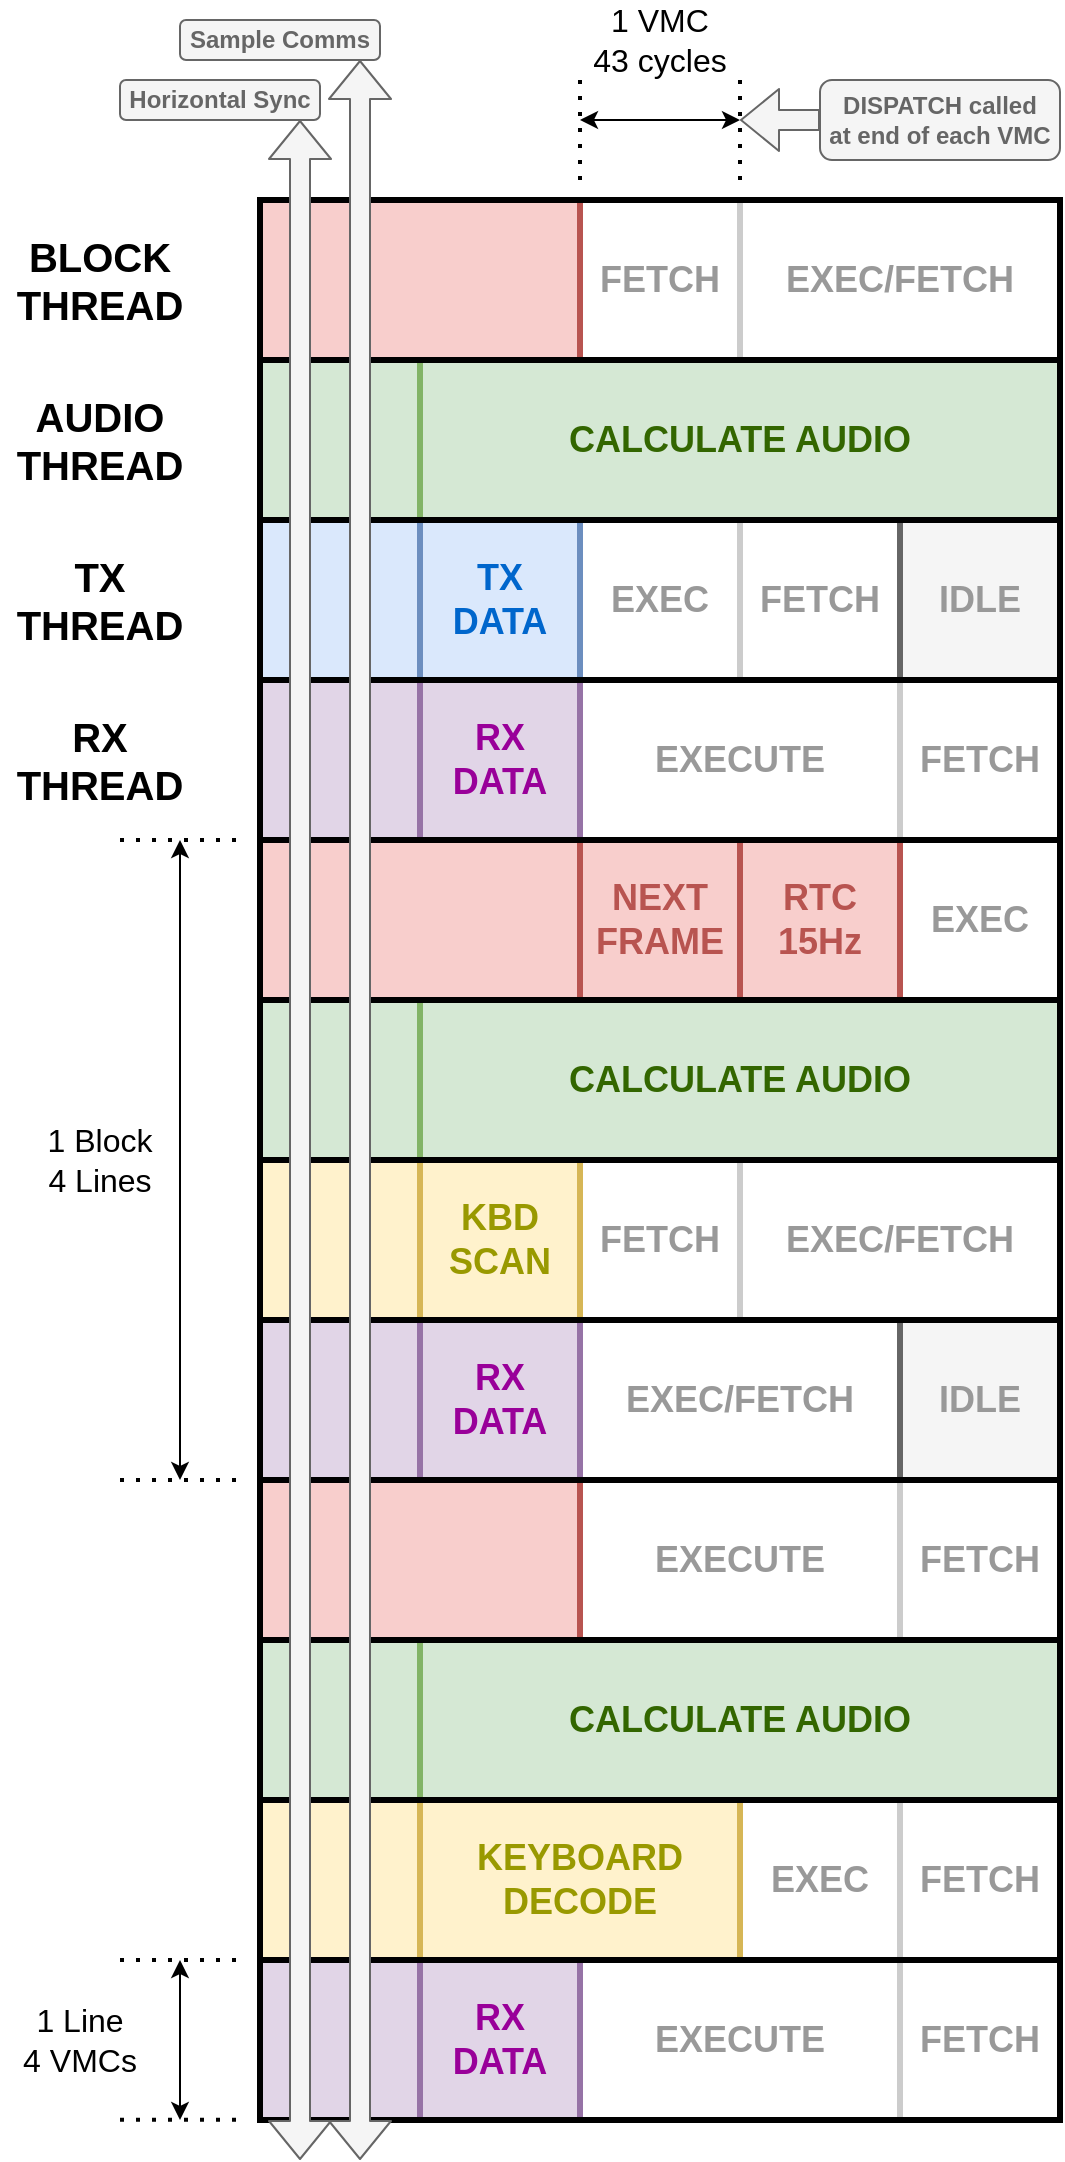 <mxfile version="14.6.13" type="device"><diagram id="gTCB5Frday_FBcNrK8IL" name="Page-1"><mxGraphModel dx="1351" dy="1957" grid="1" gridSize="10" guides="1" tooltips="1" connect="1" arrows="1" fold="1" page="1" pageScale="1" pageWidth="850" pageHeight="1100" math="0" shadow="0"><root><mxCell id="0"/><mxCell id="1" parent="0"/><mxCell id="jKA1xTErm6TpshTIg_mM-256" value="&lt;b&gt;&lt;font style=&quot;font-size: 18px&quot; color=&quot;#999999&quot;&gt;FETCH&lt;/font&gt;&lt;/b&gt;" style="whiteSpace=wrap;html=1;aspect=fixed;strokeWidth=3;strokeColor=#CCCCCC;" vertex="1" parent="1"><mxGeometry x="560" y="-100" width="80" height="80" as="geometry"/></mxCell><mxCell id="jKA1xTErm6TpshTIg_mM-257" value="&lt;b&gt;&lt;font color=&quot;#999999&quot; style=&quot;font-size: 18px&quot;&gt;EXECUTE&lt;/font&gt;&lt;/b&gt;" style="rounded=0;whiteSpace=wrap;html=1;strokeWidth=3;strokeColor=#CCCCCC;" vertex="1" parent="1"><mxGeometry x="400" y="-100" width="160" height="80" as="geometry"/></mxCell><mxCell id="jKA1xTErm6TpshTIg_mM-254" value="&lt;b&gt;&lt;font style=&quot;font-size: 18px&quot; color=&quot;#999999&quot;&gt;EXEC&lt;/font&gt;&lt;/b&gt;" style="whiteSpace=wrap;html=1;aspect=fixed;strokeWidth=3;strokeColor=#CCCCCC;" vertex="1" parent="1"><mxGeometry x="480" y="-180" width="80" height="80" as="geometry"/></mxCell><mxCell id="jKA1xTErm6TpshTIg_mM-255" value="&lt;b&gt;&lt;font style=&quot;font-size: 18px&quot; color=&quot;#999999&quot;&gt;FETCH&lt;/font&gt;&lt;/b&gt;" style="whiteSpace=wrap;html=1;aspect=fixed;strokeWidth=3;strokeColor=#CCCCCC;" vertex="1" parent="1"><mxGeometry x="560" y="-180" width="80" height="80" as="geometry"/></mxCell><mxCell id="jKA1xTErm6TpshTIg_mM-252" value="&lt;b&gt;&lt;font color=&quot;#999999&quot; style=&quot;font-size: 18px&quot;&gt;EXECUTE&lt;/font&gt;&lt;/b&gt;" style="rounded=0;whiteSpace=wrap;html=1;strokeWidth=3;strokeColor=#CCCCCC;" vertex="1" parent="1"><mxGeometry x="400" y="-340" width="160" height="80" as="geometry"/></mxCell><mxCell id="jKA1xTErm6TpshTIg_mM-253" value="&lt;b&gt;&lt;font style=&quot;font-size: 18px&quot; color=&quot;#999999&quot;&gt;FETCH&lt;/font&gt;&lt;/b&gt;" style="whiteSpace=wrap;html=1;aspect=fixed;strokeWidth=3;strokeColor=#CCCCCC;" vertex="1" parent="1"><mxGeometry x="560" y="-340" width="80" height="80" as="geometry"/></mxCell><mxCell id="jKA1xTErm6TpshTIg_mM-250" value="&lt;b&gt;&lt;font color=&quot;#999999&quot; style=&quot;font-size: 18px&quot;&gt;EXEC/FETCH&lt;/font&gt;&lt;/b&gt;" style="rounded=0;whiteSpace=wrap;html=1;strokeWidth=3;strokeColor=#CCCCCC;" vertex="1" parent="1"><mxGeometry x="400" y="-420" width="160" height="80" as="geometry"/></mxCell><mxCell id="jKA1xTErm6TpshTIg_mM-251" value="&lt;b&gt;&lt;font style=&quot;font-size: 18px&quot; color=&quot;#999999&quot;&gt;IDLE&lt;/font&gt;&lt;/b&gt;" style="whiteSpace=wrap;html=1;aspect=fixed;strokeWidth=3;strokeColor=#666666;fillColor=#f5f5f5;fontColor=#333333;" vertex="1" parent="1"><mxGeometry x="560" y="-420" width="80" height="80" as="geometry"/></mxCell><mxCell id="jKA1xTErm6TpshTIg_mM-247" value="&lt;b&gt;&lt;font style=&quot;font-size: 18px&quot; color=&quot;#999999&quot;&gt;FETCH&lt;/font&gt;&lt;/b&gt;" style="whiteSpace=wrap;html=1;aspect=fixed;strokeWidth=3;strokeColor=#CCCCCC;" vertex="1" parent="1"><mxGeometry x="400" y="-500" width="80" height="80" as="geometry"/></mxCell><mxCell id="jKA1xTErm6TpshTIg_mM-249" value="&lt;b&gt;&lt;font color=&quot;#999999&quot; style=&quot;font-size: 18px&quot;&gt;EXEC/FETCH&lt;/font&gt;&lt;/b&gt;" style="rounded=0;whiteSpace=wrap;html=1;strokeWidth=3;strokeColor=#CCCCCC;" vertex="1" parent="1"><mxGeometry x="480" y="-500" width="160" height="80" as="geometry"/></mxCell><mxCell id="jKA1xTErm6TpshTIg_mM-246" value="&lt;b&gt;&lt;font style=&quot;font-size: 18px&quot; color=&quot;#999999&quot;&gt;EXEC&lt;/font&gt;&lt;/b&gt;" style="whiteSpace=wrap;html=1;aspect=fixed;strokeWidth=3;strokeColor=#CCCCCC;" vertex="1" parent="1"><mxGeometry x="560" y="-660" width="80" height="80" as="geometry"/></mxCell><mxCell id="jKA1xTErm6TpshTIg_mM-243" value="&lt;b&gt;&lt;font color=&quot;#999999&quot; style=&quot;font-size: 18px&quot;&gt;EXECUTE&lt;/font&gt;&lt;/b&gt;" style="rounded=0;whiteSpace=wrap;html=1;strokeWidth=3;strokeColor=#CCCCCC;" vertex="1" parent="1"><mxGeometry x="400" y="-740" width="160" height="80" as="geometry"/></mxCell><mxCell id="jKA1xTErm6TpshTIg_mM-241" value="&lt;b&gt;&lt;font style=&quot;font-size: 18px&quot; color=&quot;#999999&quot;&gt;FETCH&lt;/font&gt;&lt;/b&gt;" style="whiteSpace=wrap;html=1;aspect=fixed;strokeWidth=3;strokeColor=#CCCCCC;" vertex="1" parent="1"><mxGeometry x="480" y="-820" width="80" height="80" as="geometry"/></mxCell><mxCell id="jKA1xTErm6TpshTIg_mM-242" value="&lt;b&gt;&lt;font style=&quot;font-size: 18px&quot; color=&quot;#999999&quot;&gt;IDLE&lt;/font&gt;&lt;/b&gt;" style="whiteSpace=wrap;html=1;aspect=fixed;strokeWidth=3;strokeColor=#666666;fillColor=#f5f5f5;fontColor=#333333;" vertex="1" parent="1"><mxGeometry x="560" y="-820" width="80" height="80" as="geometry"/></mxCell><mxCell id="jKA1xTErm6TpshTIg_mM-218" value="&lt;b&gt;&lt;font style=&quot;font-size: 18px&quot; color=&quot;#999999&quot;&gt;FETCH&lt;/font&gt;&lt;/b&gt;" style="whiteSpace=wrap;html=1;aspect=fixed;strokeWidth=3;strokeColor=#CCCCCC;" vertex="1" parent="1"><mxGeometry x="400" y="-980" width="80" height="80" as="geometry"/></mxCell><mxCell id="jKA1xTErm6TpshTIg_mM-239" value="&lt;b&gt;&lt;font color=&quot;#999999&quot; style=&quot;font-size: 18px&quot;&gt;EXEC/FETCH&lt;/font&gt;&lt;/b&gt;" style="rounded=0;whiteSpace=wrap;html=1;strokeWidth=3;strokeColor=#CCCCCC;" vertex="1" parent="1"><mxGeometry x="480" y="-980" width="160" height="80" as="geometry"/></mxCell><mxCell id="jKA1xTErm6TpshTIg_mM-240" value="&lt;b&gt;&lt;font style=&quot;font-size: 18px&quot; color=&quot;#999999&quot;&gt;EXEC&lt;/font&gt;&lt;/b&gt;" style="whiteSpace=wrap;html=1;aspect=fixed;strokeWidth=3;strokeColor=#CCCCCC;" vertex="1" parent="1"><mxGeometry x="400" y="-820" width="80" height="80" as="geometry"/></mxCell><mxCell id="jKA1xTErm6TpshTIg_mM-244" value="&lt;b&gt;&lt;font style=&quot;font-size: 18px&quot; color=&quot;#999999&quot;&gt;FETCH&lt;/font&gt;&lt;/b&gt;" style="whiteSpace=wrap;html=1;aspect=fixed;strokeWidth=3;strokeColor=#CCCCCC;" vertex="1" parent="1"><mxGeometry x="560" y="-740" width="80" height="80" as="geometry"/></mxCell><mxCell id="jKA1xTErm6TpshTIg_mM-82" value="&lt;font style=&quot;font-size: 18px&quot; color=&quot;#990099&quot;&gt;&lt;b&gt;&lt;br&gt;&lt;/b&gt;&lt;/font&gt;" style="whiteSpace=wrap;html=1;aspect=fixed;strokeWidth=3;strokeColor=#9673a6;fillColor=#e1d5e7;" vertex="1" parent="1"><mxGeometry x="240" y="-420" width="80" height="80" as="geometry"/></mxCell><mxCell id="jKA1xTErm6TpshTIg_mM-145" value="&lt;b&gt;&lt;font style=&quot;font-size: 18px&quot; color=&quot;#0066cc&quot;&gt;&lt;br&gt;&lt;/font&gt;&lt;/b&gt;" style="whiteSpace=wrap;html=1;aspect=fixed;strokeWidth=3;strokeColor=#d6b656;fillColor=#fff2cc;" vertex="1" parent="1"><mxGeometry x="240" y="-500" width="80" height="80" as="geometry"/></mxCell><mxCell id="jKA1xTErm6TpshTIg_mM-169" value="&lt;div style=&quot;&quot;&gt;&lt;/div&gt;&lt;span style=&quot;color: rgb(0 , 0 , 0) ; font-size: 16px&quot;&gt;&lt;div style=&quot;&quot;&gt;1 VMC&lt;/div&gt;&lt;div style=&quot;&quot;&gt;43 cycles&lt;/div&gt;&lt;/span&gt;" style="text;html=1;strokeColor=none;fillColor=none;align=center;verticalAlign=middle;whiteSpace=wrap;rounded=0;fontColor=#82B366;" vertex="1" parent="1"><mxGeometry x="400" y="-1080" width="80" height="40" as="geometry"/></mxCell><mxCell id="jKA1xTErm6TpshTIg_mM-172" value="" style="whiteSpace=wrap;html=1;aspect=fixed;strokeWidth=3;strokeColor=#CCCCCC;" vertex="1" parent="1"><mxGeometry x="320" y="-740" width="80" height="80" as="geometry"/></mxCell><mxCell id="jKA1xTErm6TpshTIg_mM-185" value="&lt;font style=&quot;font-size: 18px&quot; color=&quot;#990099&quot;&gt;&lt;b&gt;&lt;br&gt;&lt;/b&gt;&lt;/font&gt;" style="whiteSpace=wrap;html=1;aspect=fixed;strokeWidth=3;strokeColor=#9673a6;fillColor=#e1d5e7;" vertex="1" parent="1"><mxGeometry x="240" y="-740" width="80" height="80" as="geometry"/></mxCell><mxCell id="jKA1xTErm6TpshTIg_mM-188" value="&lt;b&gt;&lt;font style=&quot;font-size: 18px&quot; color=&quot;#0066cc&quot;&gt;&lt;br&gt;&lt;/font&gt;&lt;/b&gt;" style="whiteSpace=wrap;html=1;aspect=fixed;strokeWidth=3;strokeColor=#6c8ebf;fillColor=#dae8fc;" vertex="1" parent="1"><mxGeometry x="240" y="-820" width="80" height="80" as="geometry"/></mxCell><mxCell id="jKA1xTErm6TpshTIg_mM-208" value="&lt;font style=&quot;font-size: 18px&quot; color=&quot;#990099&quot;&gt;&lt;b&gt;&lt;br&gt;&lt;/b&gt;&lt;/font&gt;" style="whiteSpace=wrap;html=1;aspect=fixed;strokeWidth=3;strokeColor=#9673a6;fillColor=#e1d5e7;" vertex="1" parent="1"><mxGeometry x="240" y="-100" width="80" height="80" as="geometry"/></mxCell><mxCell id="jKA1xTErm6TpshTIg_mM-209" value="" style="rounded=0;whiteSpace=wrap;html=1;strokeWidth=3;strokeColor=#b85450;fillColor=#f8cecc;" vertex="1" parent="1"><mxGeometry x="240" y="-340" width="160" height="80" as="geometry"/></mxCell><mxCell id="jKA1xTErm6TpshTIg_mM-210" value="" style="whiteSpace=wrap;html=1;aspect=fixed;strokeWidth=3;strokeColor=#82b366;fillColor=#d5e8d4;fontColor=#82B366;" vertex="1" parent="1"><mxGeometry x="240" y="-260" width="80" height="80" as="geometry"/></mxCell><mxCell id="jKA1xTErm6TpshTIg_mM-173" value="&lt;b style=&quot;color: rgb(184 , 84 , 80) ; font-size: 18px&quot;&gt;NEXT&lt;br&gt;FRAME&lt;br&gt;&lt;/b&gt;" style="whiteSpace=wrap;html=1;aspect=fixed;strokeWidth=3;strokeColor=#b85450;fillColor=#f8cecc;" vertex="1" parent="1"><mxGeometry x="400" y="-660" width="80" height="80" as="geometry"/></mxCell><mxCell id="jKA1xTErm6TpshTIg_mM-216" value="&lt;b style=&quot;color: rgb(184 , 84 , 80) ; font-size: 18px&quot;&gt;RTC&lt;br&gt;15Hz&lt;br&gt;&lt;/b&gt;" style="whiteSpace=wrap;html=1;aspect=fixed;strokeWidth=3;strokeColor=#b85450;fillColor=#f8cecc;" vertex="1" parent="1"><mxGeometry x="480" y="-660" width="80" height="80" as="geometry"/></mxCell><mxCell id="jKA1xTErm6TpshTIg_mM-186" value="" style="rounded=0;whiteSpace=wrap;html=1;strokeWidth=3;strokeColor=#b85450;fillColor=#f8cecc;" vertex="1" parent="1"><mxGeometry x="240" y="-980" width="160" height="80" as="geometry"/></mxCell><mxCell id="jKA1xTErm6TpshTIg_mM-187" value="" style="whiteSpace=wrap;html=1;aspect=fixed;strokeWidth=3;strokeColor=#82b366;fillColor=#d5e8d4;fontColor=#82B366;" vertex="1" parent="1"><mxGeometry x="240" y="-900" width="80" height="80" as="geometry"/></mxCell><mxCell id="jKA1xTErm6TpshTIg_mM-217" value="&lt;b style=&quot;color: rgb(51 , 102 , 0) ; font-size: 18px&quot;&gt;CALCULATE AUDIO&lt;/b&gt;" style="rounded=0;whiteSpace=wrap;html=1;strokeWidth=3;strokeColor=#82b366;fillColor=#d5e8d4;" vertex="1" parent="1"><mxGeometry x="320" y="-900" width="320" height="80" as="geometry"/></mxCell><mxCell id="jKA1xTErm6TpshTIg_mM-141" value="" style="rounded=0;whiteSpace=wrap;html=1;strokeWidth=3;strokeColor=#b85450;fillColor=#f8cecc;" vertex="1" parent="1"><mxGeometry x="240" y="-660" width="160" height="80" as="geometry"/></mxCell><mxCell id="jKA1xTErm6TpshTIg_mM-219" value="&lt;b style=&quot;color: rgb(51 , 102 , 0) ; font-size: 18px&quot;&gt;CALCULATE AUDIO&lt;/b&gt;" style="rounded=0;whiteSpace=wrap;html=1;strokeWidth=3;strokeColor=#82b366;fillColor=#d5e8d4;" vertex="1" parent="1"><mxGeometry x="320" y="-580" width="320" height="80" as="geometry"/></mxCell><mxCell id="jKA1xTErm6TpshTIg_mM-143" value="" style="whiteSpace=wrap;html=1;aspect=fixed;strokeWidth=3;strokeColor=#82b366;fillColor=#d5e8d4;fontColor=#82B366;" vertex="1" parent="1"><mxGeometry x="240" y="-580" width="80" height="80" as="geometry"/></mxCell><mxCell id="jKA1xTErm6TpshTIg_mM-105" value="&lt;b&gt;&lt;font style=&quot;font-size: 18px&quot; color=&quot;#999900&quot;&gt;KBD&lt;br&gt;SCAN&lt;br&gt;&lt;/font&gt;&lt;/b&gt;" style="whiteSpace=wrap;html=1;aspect=fixed;strokeWidth=3;strokeColor=#d6b656;fillColor=#fff2cc;" vertex="1" parent="1"><mxGeometry x="320" y="-500" width="80" height="80" as="geometry"/></mxCell><mxCell id="jKA1xTErm6TpshTIg_mM-220" value="&lt;font style=&quot;font-size: 18px&quot; color=&quot;#990099&quot;&gt;&lt;b&gt;RX&lt;br&gt;DATA&lt;br&gt;&lt;/b&gt;&lt;/font&gt;" style="whiteSpace=wrap;html=1;aspect=fixed;strokeWidth=3;strokeColor=#9673a6;fillColor=#e1d5e7;" vertex="1" parent="1"><mxGeometry x="320" y="-420" width="80" height="80" as="geometry"/></mxCell><mxCell id="jKA1xTErm6TpshTIg_mM-221" value="&lt;b&gt;&lt;font style=&quot;font-size: 18px&quot; color=&quot;#0066cc&quot;&gt;TX&lt;br&gt;DATA&lt;br&gt;&lt;/font&gt;&lt;/b&gt;" style="whiteSpace=wrap;html=1;aspect=fixed;strokeWidth=3;strokeColor=#6c8ebf;fillColor=#dae8fc;" vertex="1" parent="1"><mxGeometry x="320" y="-820" width="80" height="80" as="geometry"/></mxCell><mxCell id="jKA1xTErm6TpshTIg_mM-222" value="&lt;font style=&quot;font-size: 18px&quot; color=&quot;#990099&quot;&gt;&lt;b&gt;RX&lt;br&gt;DATA&lt;br&gt;&lt;/b&gt;&lt;/font&gt;" style="whiteSpace=wrap;html=1;aspect=fixed;strokeWidth=3;strokeColor=#9673a6;fillColor=#e1d5e7;" vertex="1" parent="1"><mxGeometry x="320" y="-740" width="80" height="80" as="geometry"/></mxCell><mxCell id="jKA1xTErm6TpshTIg_mM-223" value="&lt;b style=&quot;color: rgb(51 , 102 , 0) ; font-size: 18px&quot;&gt;CALCULATE AUDIO&lt;/b&gt;" style="rounded=0;whiteSpace=wrap;html=1;strokeWidth=3;strokeColor=#82b366;fillColor=#d5e8d4;" vertex="1" parent="1"><mxGeometry x="320" y="-260" width="320" height="80" as="geometry"/></mxCell><mxCell id="jKA1xTErm6TpshTIg_mM-224" value="&lt;b&gt;&lt;font style=&quot;font-size: 18px&quot; color=&quot;#0066cc&quot;&gt;&lt;br&gt;&lt;/font&gt;&lt;/b&gt;" style="whiteSpace=wrap;html=1;aspect=fixed;strokeWidth=3;strokeColor=#d6b656;fillColor=#fff2cc;" vertex="1" parent="1"><mxGeometry x="240" y="-180" width="80" height="80" as="geometry"/></mxCell><mxCell id="jKA1xTErm6TpshTIg_mM-226" value="&lt;b&gt;&lt;font color=&quot;#999900&quot; style=&quot;font-size: 18px&quot;&gt;KEYBOARD&lt;br&gt;DECODE&lt;/font&gt;&lt;/b&gt;" style="rounded=0;whiteSpace=wrap;html=1;strokeWidth=3;strokeColor=#d6b656;fillColor=#fff2cc;" vertex="1" parent="1"><mxGeometry x="320" y="-180" width="160" height="80" as="geometry"/></mxCell><mxCell id="jKA1xTErm6TpshTIg_mM-227" value="&lt;font style=&quot;font-size: 18px&quot; color=&quot;#990099&quot;&gt;&lt;b&gt;RX&lt;br&gt;DATA&lt;br&gt;&lt;/b&gt;&lt;/font&gt;" style="whiteSpace=wrap;html=1;aspect=fixed;strokeWidth=3;strokeColor=#9673a6;fillColor=#e1d5e7;" vertex="1" parent="1"><mxGeometry x="320" y="-100" width="80" height="80" as="geometry"/></mxCell><mxCell id="jKA1xTErm6TpshTIg_mM-228" value="" style="rounded=0;whiteSpace=wrap;html=1;fontColor=#82B366;strokeWidth=3;fillColor=none;" vertex="1" parent="1"><mxGeometry x="240" y="-340" width="400" height="80" as="geometry"/></mxCell><mxCell id="jKA1xTErm6TpshTIg_mM-229" value="" style="rounded=0;whiteSpace=wrap;html=1;fontColor=#82B366;strokeWidth=3;fillColor=none;" vertex="1" parent="1"><mxGeometry x="240" y="-260" width="400" height="80" as="geometry"/></mxCell><mxCell id="jKA1xTErm6TpshTIg_mM-230" value="" style="rounded=0;whiteSpace=wrap;html=1;fontColor=#82B366;strokeWidth=3;fillColor=none;" vertex="1" parent="1"><mxGeometry x="240" y="-420" width="400" height="80" as="geometry"/></mxCell><mxCell id="jKA1xTErm6TpshTIg_mM-231" value="" style="rounded=0;whiteSpace=wrap;html=1;fontColor=#82B366;strokeWidth=3;fillColor=none;" vertex="1" parent="1"><mxGeometry x="240" y="-500" width="400" height="80" as="geometry"/></mxCell><mxCell id="jKA1xTErm6TpshTIg_mM-232" value="" style="rounded=0;whiteSpace=wrap;html=1;fontColor=#82B366;strokeWidth=3;fillColor=none;" vertex="1" parent="1"><mxGeometry x="240" y="-660" width="400" height="80" as="geometry"/></mxCell><mxCell id="jKA1xTErm6TpshTIg_mM-233" value="" style="rounded=0;whiteSpace=wrap;html=1;fontColor=#82B366;strokeWidth=3;fillColor=none;" vertex="1" parent="1"><mxGeometry x="240" y="-580" width="400" height="80" as="geometry"/></mxCell><mxCell id="jKA1xTErm6TpshTIg_mM-234" value="" style="rounded=0;whiteSpace=wrap;html=1;fontColor=#82B366;strokeWidth=3;fillColor=none;" vertex="1" parent="1"><mxGeometry x="240" y="-740" width="400" height="80" as="geometry"/></mxCell><mxCell id="jKA1xTErm6TpshTIg_mM-236" value="" style="rounded=0;whiteSpace=wrap;html=1;fontColor=#82B366;strokeWidth=3;fillColor=none;" vertex="1" parent="1"><mxGeometry x="240" y="-820" width="400" height="80" as="geometry"/></mxCell><mxCell id="jKA1xTErm6TpshTIg_mM-237" value="" style="rounded=0;whiteSpace=wrap;html=1;fontColor=#82B366;strokeWidth=3;fillColor=none;" vertex="1" parent="1"><mxGeometry x="240" y="-900" width="400" height="80" as="geometry"/></mxCell><mxCell id="jKA1xTErm6TpshTIg_mM-238" value="" style="rounded=0;whiteSpace=wrap;html=1;fontColor=#82B366;strokeWidth=3;fillColor=none;" vertex="1" parent="1"><mxGeometry x="240" y="-980" width="400" height="80" as="geometry"/></mxCell><mxCell id="jKA1xTErm6TpshTIg_mM-215" value="" style="rounded=0;whiteSpace=wrap;html=1;fontColor=#82B366;strokeWidth=3;fillColor=none;" vertex="1" parent="1"><mxGeometry x="240" y="-180" width="400" height="80" as="geometry"/></mxCell><mxCell id="jKA1xTErm6TpshTIg_mM-258" value="" style="rounded=0;whiteSpace=wrap;html=1;fontColor=#82B366;strokeWidth=3;fillColor=none;" vertex="1" parent="1"><mxGeometry x="240" y="-100" width="400" height="80" as="geometry"/></mxCell><mxCell id="jKA1xTErm6TpshTIg_mM-259" value="" style="shape=flexArrow;endArrow=classic;startArrow=classic;html=1;fontColor=#82B366;fillColor=#f5f5f5;strokeColor=#666666;" edge="1" parent="1"><mxGeometry width="100" height="100" relative="1" as="geometry"><mxPoint x="260" as="sourcePoint"/><mxPoint x="260" y="-1020" as="targetPoint"/></mxGeometry></mxCell><mxCell id="jKA1xTErm6TpshTIg_mM-260" value="" style="shape=flexArrow;endArrow=classic;startArrow=classic;html=1;fontColor=#82B366;fillColor=#f5f5f5;strokeColor=#666666;" edge="1" parent="1"><mxGeometry width="100" height="100" relative="1" as="geometry"><mxPoint x="290" as="sourcePoint"/><mxPoint x="290" y="-1050" as="targetPoint"/></mxGeometry></mxCell><mxCell id="jKA1xTErm6TpshTIg_mM-261" value="&lt;font color=&quot;#666666&quot;&gt;&lt;b&gt;Horizontal Sync&lt;/b&gt;&lt;/font&gt;" style="rounded=1;whiteSpace=wrap;html=1;fontColor=#333333;strokeWidth=1;fillColor=#f5f5f5;align=center;strokeColor=#666666;" vertex="1" parent="1"><mxGeometry x="170" y="-1040" width="100" height="20" as="geometry"/></mxCell><mxCell id="jKA1xTErm6TpshTIg_mM-264" value="&lt;font color=&quot;#666666&quot;&gt;&lt;b&gt;Sample Comms&lt;/b&gt;&lt;/font&gt;" style="rounded=1;whiteSpace=wrap;html=1;fontColor=#333333;strokeWidth=1;fillColor=#f5f5f5;align=center;strokeColor=#666666;" vertex="1" parent="1"><mxGeometry x="200" y="-1070" width="100" height="20" as="geometry"/></mxCell><mxCell id="jKA1xTErm6TpshTIg_mM-265" value="" style="endArrow=none;dashed=1;html=1;dashPattern=1 3;strokeWidth=2;fontColor=#82B366;" edge="1" parent="1"><mxGeometry width="50" height="50" relative="1" as="geometry"><mxPoint x="400" y="-990" as="sourcePoint"/><mxPoint x="400" y="-1040" as="targetPoint"/></mxGeometry></mxCell><mxCell id="jKA1xTErm6TpshTIg_mM-266" value="" style="endArrow=none;dashed=1;html=1;dashPattern=1 3;strokeWidth=2;fontColor=#82B366;" edge="1" parent="1"><mxGeometry width="50" height="50" relative="1" as="geometry"><mxPoint x="480" y="-990" as="sourcePoint"/><mxPoint x="480" y="-1040" as="targetPoint"/></mxGeometry></mxCell><mxCell id="jKA1xTErm6TpshTIg_mM-267" value="" style="endArrow=classic;startArrow=classic;html=1;fontColor=#82B366;" edge="1" parent="1"><mxGeometry width="50" height="50" relative="1" as="geometry"><mxPoint x="400" y="-1020" as="sourcePoint"/><mxPoint x="480" y="-1020" as="targetPoint"/></mxGeometry></mxCell><mxCell id="jKA1xTErm6TpshTIg_mM-268" value="&lt;div&gt;&lt;/div&gt;&lt;span style=&quot;color: rgb(0 , 0 , 0) ; font-size: 20px&quot;&gt;&lt;div&gt;&lt;span&gt;&lt;b&gt;BLOCK&lt;/b&gt;&lt;/span&gt;&lt;/div&gt;&lt;div&gt;&lt;span&gt;&lt;b&gt;THREAD&lt;/b&gt;&lt;/span&gt;&lt;br&gt;&lt;/div&gt;&lt;/span&gt;" style="text;html=1;strokeColor=none;fillColor=none;align=center;verticalAlign=middle;whiteSpace=wrap;rounded=0;fontColor=#82B366;" vertex="1" parent="1"><mxGeometry x="120" y="-960" width="80" height="40" as="geometry"/></mxCell><mxCell id="jKA1xTErm6TpshTIg_mM-269" value="&lt;div&gt;&lt;/div&gt;&lt;span style=&quot;color: rgb(0 , 0 , 0) ; font-size: 20px&quot;&gt;&lt;div&gt;&lt;span&gt;&lt;b&gt;AUDIO&lt;/b&gt;&lt;/span&gt;&lt;/div&gt;&lt;div&gt;&lt;span&gt;&lt;b&gt;THREAD&lt;/b&gt;&lt;/span&gt;&lt;br&gt;&lt;/div&gt;&lt;/span&gt;" style="text;html=1;strokeColor=none;fillColor=none;align=center;verticalAlign=middle;whiteSpace=wrap;rounded=0;fontColor=#82B366;" vertex="1" parent="1"><mxGeometry x="120" y="-880" width="80" height="40" as="geometry"/></mxCell><mxCell id="jKA1xTErm6TpshTIg_mM-270" value="&lt;div&gt;&lt;/div&gt;&lt;span style=&quot;color: rgb(0 , 0 , 0) ; font-size: 20px&quot;&gt;&lt;div&gt;&lt;span&gt;&lt;b&gt;TX&lt;/b&gt;&lt;/span&gt;&lt;/div&gt;&lt;div&gt;&lt;span&gt;&lt;b&gt;THREAD&lt;/b&gt;&lt;/span&gt;&lt;br&gt;&lt;/div&gt;&lt;/span&gt;" style="text;html=1;strokeColor=none;fillColor=none;align=center;verticalAlign=middle;whiteSpace=wrap;rounded=0;fontColor=#82B366;" vertex="1" parent="1"><mxGeometry x="120" y="-800" width="80" height="40" as="geometry"/></mxCell><mxCell id="jKA1xTErm6TpshTIg_mM-271" value="&lt;div&gt;&lt;/div&gt;&lt;span style=&quot;color: rgb(0 , 0 , 0) ; font-size: 20px&quot;&gt;&lt;div&gt;&lt;span&gt;&lt;b&gt;RX&lt;/b&gt;&lt;/span&gt;&lt;/div&gt;&lt;div&gt;&lt;span&gt;&lt;b&gt;THREAD&lt;/b&gt;&lt;/span&gt;&lt;br&gt;&lt;/div&gt;&lt;/span&gt;" style="text;html=1;strokeColor=none;fillColor=none;align=center;verticalAlign=middle;whiteSpace=wrap;rounded=0;fontColor=#82B366;" vertex="1" parent="1"><mxGeometry x="120" y="-720" width="80" height="40" as="geometry"/></mxCell><mxCell id="jKA1xTErm6TpshTIg_mM-272" value="" style="endArrow=none;dashed=1;html=1;dashPattern=1 3;strokeWidth=2;fontColor=#82B366;" edge="1" parent="1"><mxGeometry width="50" height="50" relative="1" as="geometry"><mxPoint x="170" y="-100" as="sourcePoint"/><mxPoint x="229.86" y="-100" as="targetPoint"/></mxGeometry></mxCell><mxCell id="jKA1xTErm6TpshTIg_mM-273" value="" style="endArrow=none;dashed=1;html=1;dashPattern=1 3;strokeWidth=2;fontColor=#82B366;" edge="1" parent="1"><mxGeometry width="50" height="50" relative="1" as="geometry"><mxPoint x="170" y="-20.13" as="sourcePoint"/><mxPoint x="229.86" y="-20.13" as="targetPoint"/></mxGeometry></mxCell><mxCell id="jKA1xTErm6TpshTIg_mM-274" value="" style="endArrow=classic;startArrow=classic;html=1;fontColor=#82B366;" edge="1" parent="1"><mxGeometry width="50" height="50" relative="1" as="geometry"><mxPoint x="200" y="-100" as="sourcePoint"/><mxPoint x="200" y="-20" as="targetPoint"/></mxGeometry></mxCell><mxCell id="jKA1xTErm6TpshTIg_mM-275" value="&lt;div&gt;&lt;/div&gt;&lt;span style=&quot;color: rgb(0 , 0 , 0) ; font-size: 16px&quot;&gt;&lt;div&gt;1 Line&lt;/div&gt;&lt;div&gt;4 VMCs&lt;/div&gt;&lt;/span&gt;" style="text;html=1;strokeColor=none;fillColor=none;align=center;verticalAlign=middle;whiteSpace=wrap;rounded=0;fontColor=#82B366;" vertex="1" parent="1"><mxGeometry x="110" y="-80" width="80" height="40" as="geometry"/></mxCell><mxCell id="jKA1xTErm6TpshTIg_mM-276" value="" style="endArrow=none;dashed=1;html=1;dashPattern=1 3;strokeWidth=2;fontColor=#82B366;" edge="1" parent="1"><mxGeometry width="50" height="50" relative="1" as="geometry"><mxPoint x="170.0" y="-660.0" as="sourcePoint"/><mxPoint x="229.86" y="-660.0" as="targetPoint"/></mxGeometry></mxCell><mxCell id="jKA1xTErm6TpshTIg_mM-277" value="" style="endArrow=none;dashed=1;html=1;dashPattern=1 3;strokeWidth=2;fontColor=#82B366;" edge="1" parent="1"><mxGeometry width="50" height="50" relative="1" as="geometry"><mxPoint x="170.0" y="-340.0" as="sourcePoint"/><mxPoint x="229.86" y="-340.0" as="targetPoint"/></mxGeometry></mxCell><mxCell id="jKA1xTErm6TpshTIg_mM-278" value="" style="endArrow=classic;startArrow=classic;html=1;fontColor=#82B366;" edge="1" parent="1"><mxGeometry width="50" height="50" relative="1" as="geometry"><mxPoint x="200.0" y="-660.0" as="sourcePoint"/><mxPoint x="200" y="-340" as="targetPoint"/></mxGeometry></mxCell><mxCell id="jKA1xTErm6TpshTIg_mM-279" value="&lt;div&gt;&lt;/div&gt;&lt;span style=&quot;color: rgb(0 , 0 , 0) ; font-size: 16px&quot;&gt;&lt;div&gt;1 Block&lt;/div&gt;&lt;div&gt;4 Lines&lt;/div&gt;&lt;/span&gt;" style="text;html=1;strokeColor=none;fillColor=none;align=center;verticalAlign=middle;whiteSpace=wrap;rounded=0;fontColor=#82B366;" vertex="1" parent="1"><mxGeometry x="120" y="-520" width="80" height="40" as="geometry"/></mxCell><mxCell id="jKA1xTErm6TpshTIg_mM-280" value="" style="shape=flexArrow;endArrow=classic;html=1;fontColor=#82B366;fillColor=#f5f5f5;strokeColor=#666666;" edge="1" parent="1"><mxGeometry width="50" height="50" relative="1" as="geometry"><mxPoint x="520" y="-1020" as="sourcePoint"/><mxPoint x="480" y="-1020" as="targetPoint"/></mxGeometry></mxCell><mxCell id="jKA1xTErm6TpshTIg_mM-281" value="&lt;font color=&quot;#666666&quot;&gt;&lt;b&gt;DISPATCH called&lt;br&gt;at end of each VMC&lt;br&gt;&lt;/b&gt;&lt;/font&gt;" style="rounded=1;whiteSpace=wrap;html=1;fontColor=#333333;strokeWidth=1;fillColor=#f5f5f5;align=center;strokeColor=#666666;" vertex="1" parent="1"><mxGeometry x="520" y="-1040" width="120" height="40" as="geometry"/></mxCell></root></mxGraphModel></diagram></mxfile>
